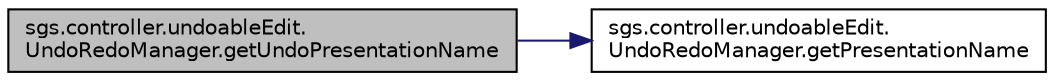 digraph "sgs.controller.undoableEdit.UndoRedoManager.getUndoPresentationName"
{
  edge [fontname="Helvetica",fontsize="10",labelfontname="Helvetica",labelfontsize="10"];
  node [fontname="Helvetica",fontsize="10",shape=record];
  rankdir="LR";
  Node1 [label="sgs.controller.undoableEdit.\lUndoRedoManager.getUndoPresentationName",height=0.2,width=0.4,color="black", fillcolor="grey75", style="filled" fontcolor="black"];
  Node1 -> Node2 [color="midnightblue",fontsize="10",style="solid"];
  Node2 [label="sgs.controller.undoableEdit.\lUndoRedoManager.getPresentationName",height=0.2,width=0.4,color="black", fillcolor="white", style="filled",URL="$classsgs_1_1controller_1_1undoable_edit_1_1_undo_redo_manager.html#af3c99fde8560e204bed0502112ad4a6e"];
}
